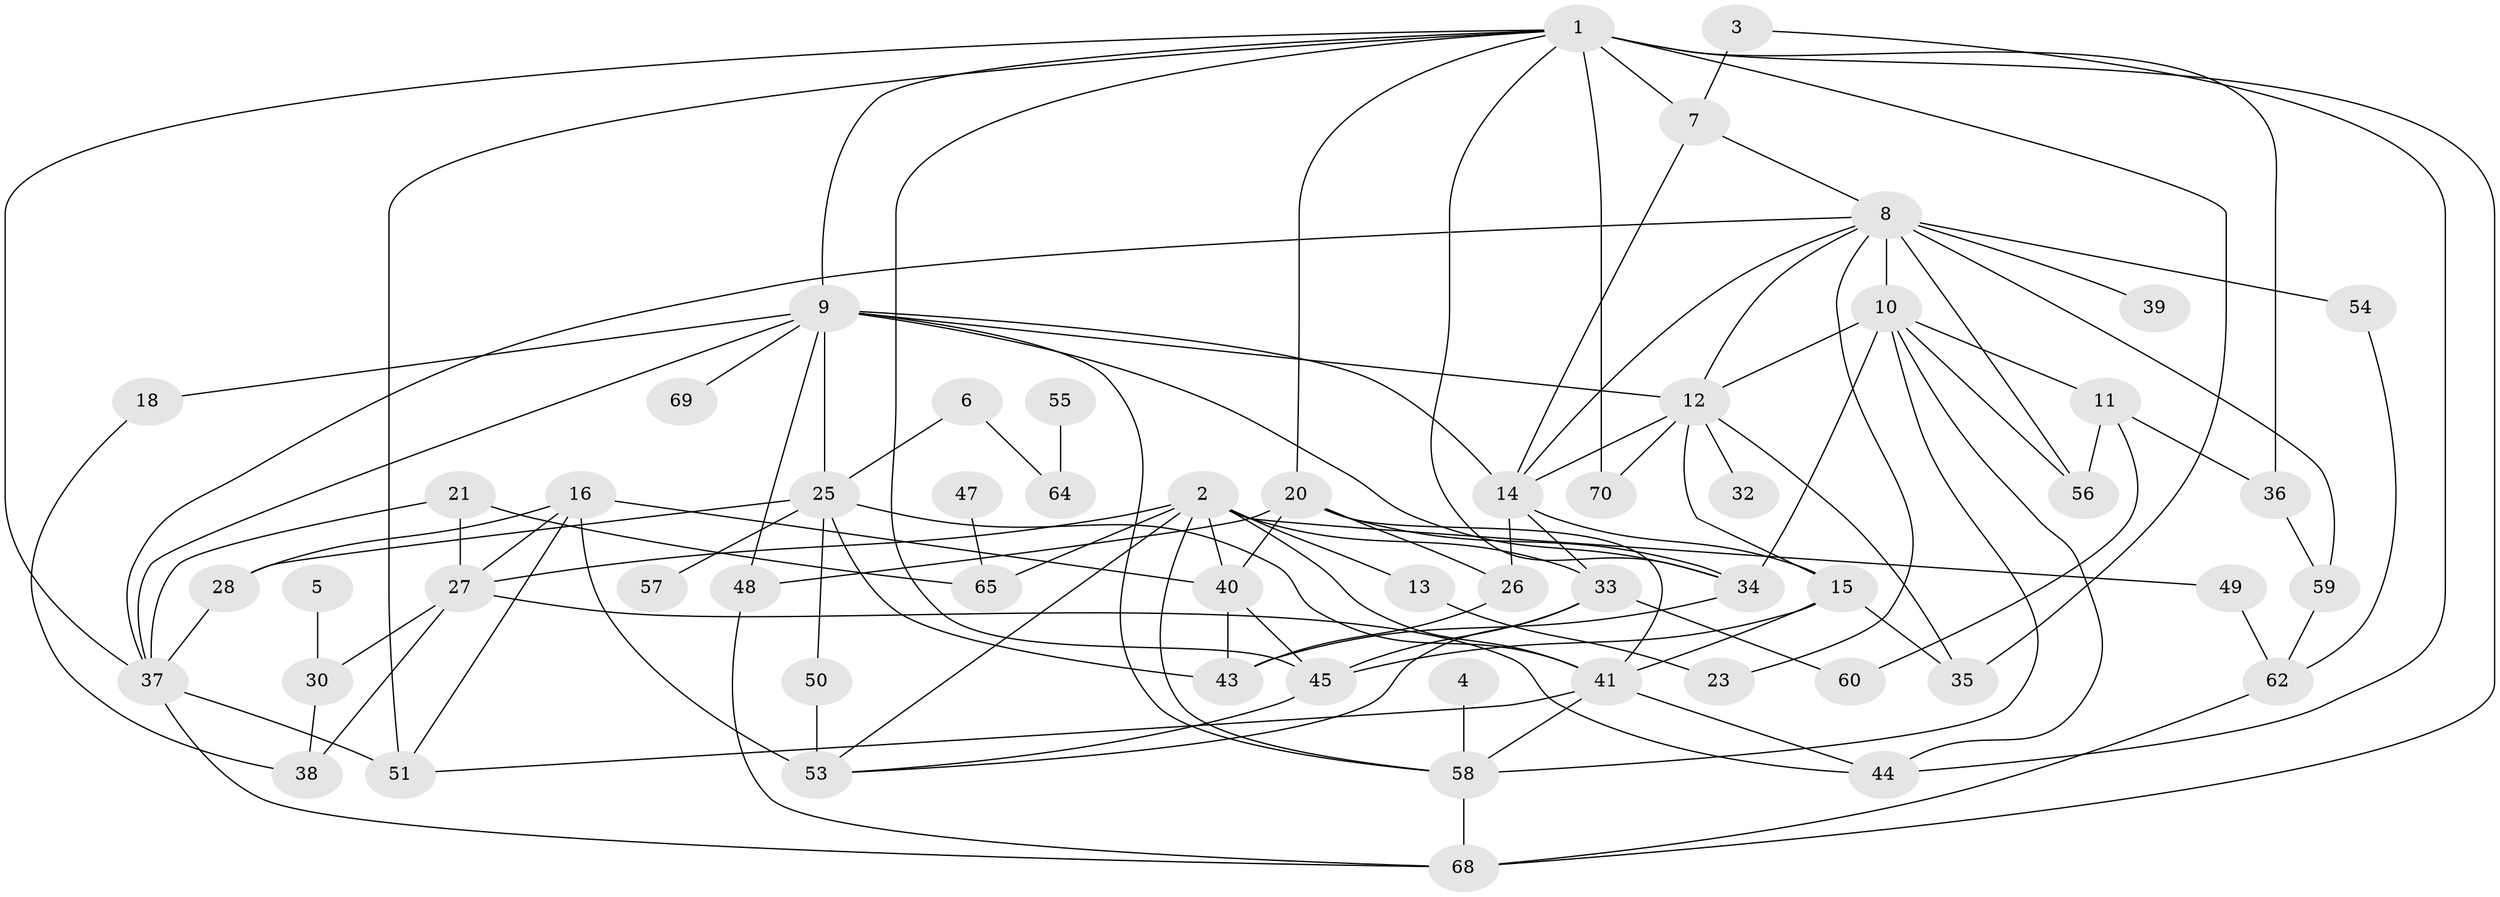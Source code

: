 // original degree distribution, {3: 0.2446043165467626, 5: 0.11510791366906475, 1: 0.16546762589928057, 2: 0.19424460431654678, 6: 0.04316546762589928, 7: 0.007194244604316547, 4: 0.14388489208633093, 0: 0.08633093525179857}
// Generated by graph-tools (version 1.1) at 2025/33/03/09/25 02:33:33]
// undirected, 57 vertices, 114 edges
graph export_dot {
graph [start="1"]
  node [color=gray90,style=filled];
  1;
  2;
  3;
  4;
  5;
  6;
  7;
  8;
  9;
  10;
  11;
  12;
  13;
  14;
  15;
  16;
  18;
  20;
  21;
  23;
  25;
  26;
  27;
  28;
  30;
  32;
  33;
  34;
  35;
  36;
  37;
  38;
  39;
  40;
  41;
  43;
  44;
  45;
  47;
  48;
  49;
  50;
  51;
  53;
  54;
  55;
  56;
  57;
  58;
  59;
  60;
  62;
  64;
  65;
  68;
  69;
  70;
  1 -- 7 [weight=1.0];
  1 -- 9 [weight=1.0];
  1 -- 20 [weight=1.0];
  1 -- 34 [weight=1.0];
  1 -- 35 [weight=2.0];
  1 -- 36 [weight=1.0];
  1 -- 37 [weight=1.0];
  1 -- 45 [weight=1.0];
  1 -- 51 [weight=2.0];
  1 -- 68 [weight=1.0];
  1 -- 70 [weight=2.0];
  2 -- 13 [weight=1.0];
  2 -- 27 [weight=1.0];
  2 -- 33 [weight=1.0];
  2 -- 40 [weight=1.0];
  2 -- 41 [weight=1.0];
  2 -- 49 [weight=1.0];
  2 -- 53 [weight=1.0];
  2 -- 58 [weight=1.0];
  2 -- 65 [weight=1.0];
  3 -- 7 [weight=1.0];
  3 -- 44 [weight=1.0];
  4 -- 58 [weight=1.0];
  5 -- 30 [weight=2.0];
  6 -- 25 [weight=1.0];
  6 -- 64 [weight=1.0];
  7 -- 8 [weight=1.0];
  7 -- 14 [weight=1.0];
  8 -- 10 [weight=2.0];
  8 -- 12 [weight=1.0];
  8 -- 14 [weight=1.0];
  8 -- 23 [weight=1.0];
  8 -- 37 [weight=1.0];
  8 -- 39 [weight=1.0];
  8 -- 54 [weight=1.0];
  8 -- 56 [weight=1.0];
  8 -- 59 [weight=1.0];
  9 -- 12 [weight=1.0];
  9 -- 14 [weight=1.0];
  9 -- 18 [weight=1.0];
  9 -- 25 [weight=1.0];
  9 -- 34 [weight=1.0];
  9 -- 37 [weight=1.0];
  9 -- 48 [weight=1.0];
  9 -- 58 [weight=1.0];
  9 -- 69 [weight=1.0];
  10 -- 11 [weight=1.0];
  10 -- 12 [weight=1.0];
  10 -- 34 [weight=1.0];
  10 -- 44 [weight=1.0];
  10 -- 56 [weight=1.0];
  10 -- 58 [weight=1.0];
  11 -- 36 [weight=1.0];
  11 -- 56 [weight=1.0];
  11 -- 60 [weight=1.0];
  12 -- 14 [weight=3.0];
  12 -- 15 [weight=1.0];
  12 -- 32 [weight=1.0];
  12 -- 35 [weight=3.0];
  12 -- 70 [weight=1.0];
  13 -- 23 [weight=1.0];
  14 -- 15 [weight=1.0];
  14 -- 26 [weight=1.0];
  14 -- 33 [weight=1.0];
  15 -- 35 [weight=1.0];
  15 -- 41 [weight=1.0];
  15 -- 45 [weight=1.0];
  16 -- 27 [weight=1.0];
  16 -- 28 [weight=1.0];
  16 -- 40 [weight=1.0];
  16 -- 51 [weight=1.0];
  16 -- 53 [weight=4.0];
  18 -- 38 [weight=1.0];
  20 -- 26 [weight=1.0];
  20 -- 34 [weight=1.0];
  20 -- 40 [weight=2.0];
  20 -- 41 [weight=1.0];
  20 -- 48 [weight=2.0];
  21 -- 27 [weight=1.0];
  21 -- 37 [weight=1.0];
  21 -- 65 [weight=1.0];
  25 -- 28 [weight=1.0];
  25 -- 41 [weight=1.0];
  25 -- 43 [weight=1.0];
  25 -- 50 [weight=1.0];
  25 -- 57 [weight=1.0];
  26 -- 43 [weight=1.0];
  27 -- 30 [weight=1.0];
  27 -- 38 [weight=1.0];
  27 -- 44 [weight=1.0];
  28 -- 37 [weight=1.0];
  30 -- 38 [weight=1.0];
  33 -- 45 [weight=1.0];
  33 -- 53 [weight=1.0];
  33 -- 60 [weight=1.0];
  34 -- 43 [weight=1.0];
  36 -- 59 [weight=1.0];
  37 -- 51 [weight=1.0];
  37 -- 68 [weight=1.0];
  40 -- 43 [weight=1.0];
  40 -- 45 [weight=1.0];
  41 -- 44 [weight=1.0];
  41 -- 51 [weight=1.0];
  41 -- 58 [weight=1.0];
  45 -- 53 [weight=1.0];
  47 -- 65 [weight=1.0];
  48 -- 68 [weight=1.0];
  49 -- 62 [weight=1.0];
  50 -- 53 [weight=1.0];
  54 -- 62 [weight=1.0];
  55 -- 64 [weight=1.0];
  58 -- 68 [weight=1.0];
  59 -- 62 [weight=1.0];
  62 -- 68 [weight=1.0];
}
